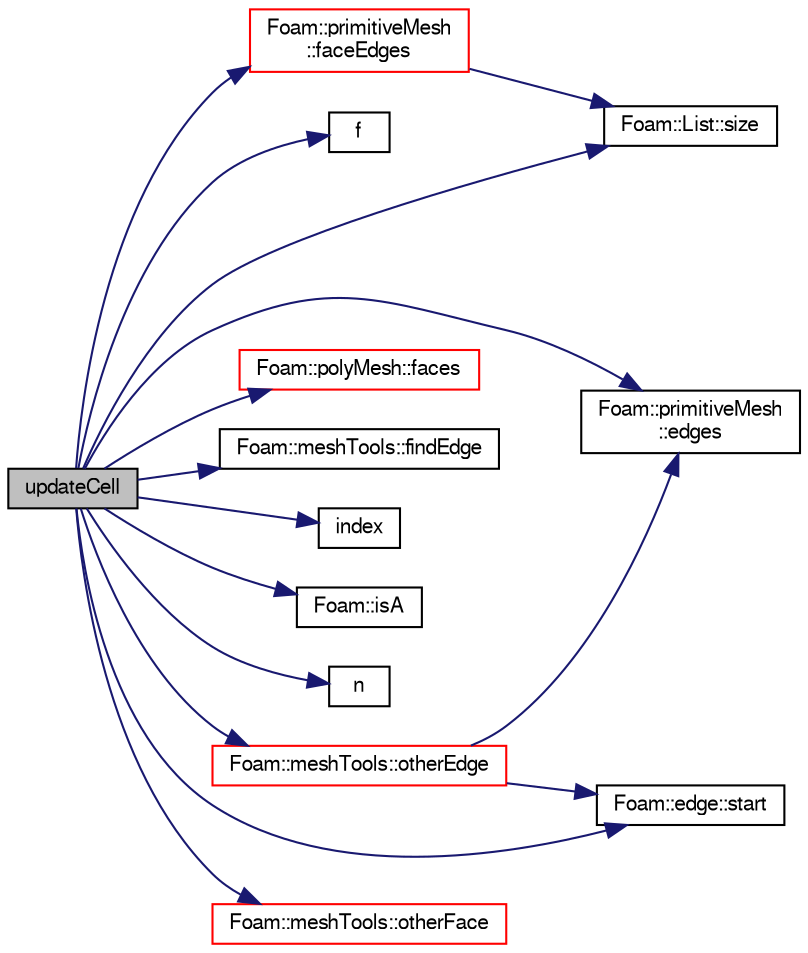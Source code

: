 digraph "updateCell"
{
  bgcolor="transparent";
  edge [fontname="FreeSans",fontsize="10",labelfontname="FreeSans",labelfontsize="10"];
  node [fontname="FreeSans",fontsize="10",shape=record];
  rankdir="LR";
  Node1 [label="updateCell",height=0.2,width=0.4,color="black", fillcolor="grey75", style="filled" fontcolor="black"];
  Node1 -> Node2 [color="midnightblue",fontsize="10",style="solid",fontname="FreeSans"];
  Node2 [label="Foam::primitiveMesh\l::edges",height=0.2,width=0.4,color="black",URL="$a01911.html#aae82d34fe433288eb6b1f9dea53675c8",tooltip="Return mesh edges. Uses calcEdges. "];
  Node1 -> Node3 [color="midnightblue",fontsize="10",style="solid",fontname="FreeSans"];
  Node3 [label="f",height=0.2,width=0.4,color="black",URL="$a03529.html#a888be93833ac7a23170555c69c690288"];
  Node1 -> Node4 [color="midnightblue",fontsize="10",style="solid",fontname="FreeSans"];
  Node4 [label="Foam::primitiveMesh\l::faceEdges",height=0.2,width=0.4,color="red",URL="$a01911.html#af8f18d40d14450677bb24334032e7638"];
  Node4 -> Node5 [color="midnightblue",fontsize="10",style="solid",fontname="FreeSans"];
  Node5 [label="Foam::List::size",height=0.2,width=0.4,color="black",URL="$a01325.html#a8a5f6fa29bd4b500caf186f60245b384",tooltip="Override size to be inconsistent with allocated storage. "];
  Node1 -> Node6 [color="midnightblue",fontsize="10",style="solid",fontname="FreeSans"];
  Node6 [label="Foam::polyMesh::faces",height=0.2,width=0.4,color="red",URL="$a01861.html#a4434536d50d4c14116249da802a1e2b2",tooltip="Return raw faces. "];
  Node1 -> Node7 [color="midnightblue",fontsize="10",style="solid",fontname="FreeSans"];
  Node7 [label="Foam::meshTools::findEdge",height=0.2,width=0.4,color="black",URL="$a10290.html#a503ac13f2a78e2ef3c8630ae73a4c0fd",tooltip="Return edge among candidates that uses the two vertices. "];
  Node1 -> Node8 [color="midnightblue",fontsize="10",style="solid",fontname="FreeSans"];
  Node8 [label="index",height=0.2,width=0.4,color="black",URL="$a00520.html#a7d1e8acadb27bd2b4e61457d47b71b6f"];
  Node1 -> Node9 [color="midnightblue",fontsize="10",style="solid",fontname="FreeSans"];
  Node9 [label="Foam::isA",height=0.2,width=0.4,color="black",URL="$a10237.html#a7f38c7df863d37f5357047d27dab7711",tooltip="Check if a dynamic_cast to typeid is possible. "];
  Node1 -> Node10 [color="midnightblue",fontsize="10",style="solid",fontname="FreeSans"];
  Node10 [label="n",height=0.2,width=0.4,color="black",URL="$a00520.html#ad589fdd78ce0a901d54a985763268642"];
  Node1 -> Node11 [color="midnightblue",fontsize="10",style="solid",fontname="FreeSans"];
  Node11 [label="Foam::meshTools::otherEdge",height=0.2,width=0.4,color="red",URL="$a10290.html#ae03c08ba46f970c3b70bfdd6fccdf664",tooltip="Return label of other edge (out of candidates edgeLabels) "];
  Node11 -> Node2 [color="midnightblue",fontsize="10",style="solid",fontname="FreeSans"];
  Node11 -> Node12 [color="midnightblue",fontsize="10",style="solid",fontname="FreeSans"];
  Node12 [label="Foam::edge::start",height=0.2,width=0.4,color="black",URL="$a00590.html#a96b607a9a9baa575783b4af443ef613f",tooltip="Return start vertex label. "];
  Node1 -> Node13 [color="midnightblue",fontsize="10",style="solid",fontname="FreeSans"];
  Node13 [label="Foam::meshTools::otherFace",height=0.2,width=0.4,color="red",URL="$a10290.html#a38973075afca54f6ee816cab3b8bff7e",tooltip="Return face on cell using edgeI but not faceI. Throws error. "];
  Node1 -> Node5 [color="midnightblue",fontsize="10",style="solid",fontname="FreeSans"];
  Node1 -> Node12 [color="midnightblue",fontsize="10",style="solid",fontname="FreeSans"];
}
